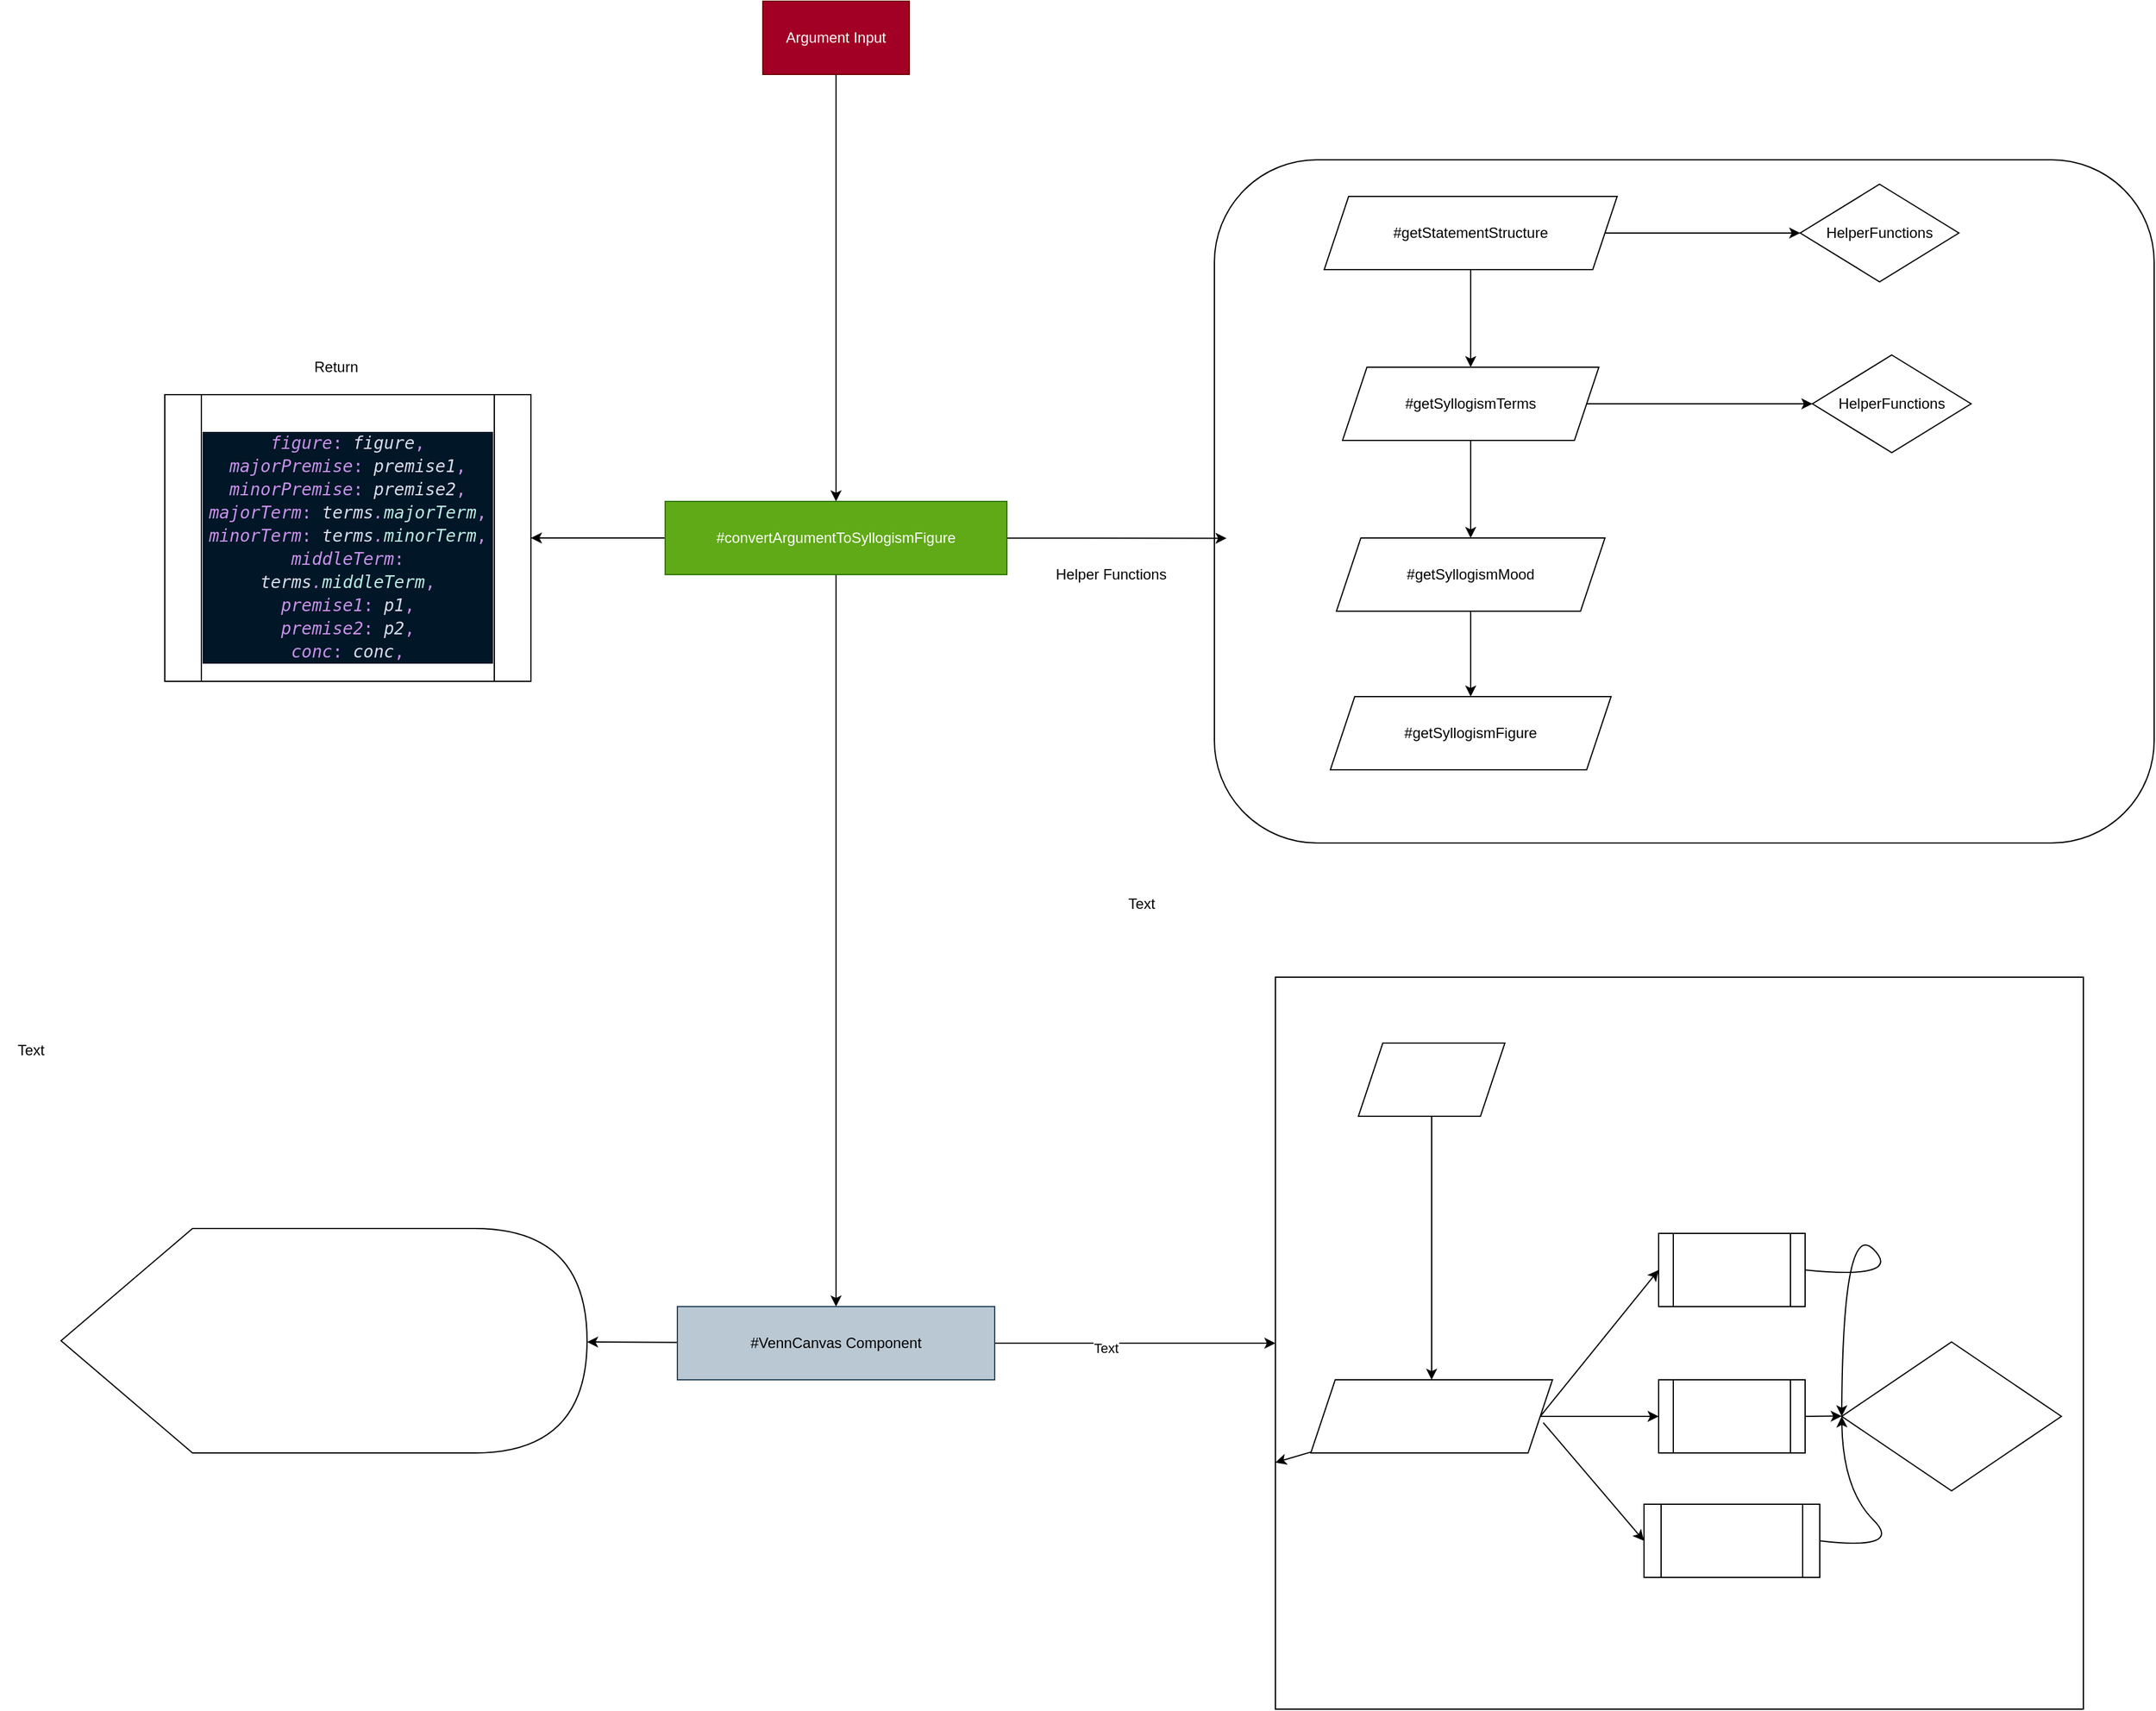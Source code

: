 <mxfile>
    <diagram id="rJmYQTVaA_wZ3OvtisEW" name="Page-1">
        <mxGraphModel dx="1581" dy="3351" grid="1" gridSize="23" guides="1" tooltips="1" connect="1" arrows="1" fold="1" page="1" pageScale="1" pageWidth="850" pageHeight="1100" math="0" shadow="0">
            <root>
                <mxCell id="0"/>
                <mxCell id="1" parent="0"/>
                <mxCell id="24" value="" style="rounded=1;whiteSpace=wrap;html=1;labelBackgroundColor=#FFFFFF;movable=1;resizable=1;rotatable=1;deletable=1;editable=1;connectable=1;" vertex="1" parent="1">
                    <mxGeometry x="710" y="-40" width="770" height="560" as="geometry"/>
                </mxCell>
                <mxCell id="4" value="" style="edgeStyle=none;html=1;" edge="1" parent="1" source="2" target="3">
                    <mxGeometry relative="1" as="geometry"/>
                </mxCell>
                <mxCell id="2" value="Argument Input" style="rounded=0;whiteSpace=wrap;html=1;fillColor=#a20025;fontColor=#ffffff;strokeColor=#6F0000;" vertex="1" parent="1">
                    <mxGeometry x="340" y="-170" width="120" height="60" as="geometry"/>
                </mxCell>
                <mxCell id="28" style="edgeStyle=none;html=1;entryX=0.013;entryY=0.554;entryDx=0;entryDy=0;entryPerimeter=0;" edge="1" parent="1" source="3" target="24">
                    <mxGeometry relative="1" as="geometry"/>
                </mxCell>
                <mxCell id="30" value="" style="edgeStyle=none;html=1;" edge="1" parent="1" source="3" target="29">
                    <mxGeometry relative="1" as="geometry"/>
                </mxCell>
                <mxCell id="38" style="edgeStyle=none;html=1;" edge="1" parent="1" source="3" target="36">
                    <mxGeometry relative="1" as="geometry"/>
                </mxCell>
                <mxCell id="3" value="#convertArgumentToSyllogismFigure&lt;br&gt;" style="rounded=0;whiteSpace=wrap;html=1;fillColor=#60a917;fontColor=#ffffff;strokeColor=#2D7600;" vertex="1" parent="1">
                    <mxGeometry x="260" y="240" width="280" height="60" as="geometry"/>
                </mxCell>
                <mxCell id="12" value="" style="edgeStyle=none;html=1;" edge="1" parent="1" source="6" target="11">
                    <mxGeometry relative="1" as="geometry"/>
                </mxCell>
                <mxCell id="16" value="" style="edgeStyle=none;html=1;" edge="1" parent="1" source="6" target="15">
                    <mxGeometry relative="1" as="geometry"/>
                </mxCell>
                <mxCell id="6" value="#getStatementStructure" style="shape=parallelogram;perimeter=parallelogramPerimeter;whiteSpace=wrap;html=1;fixedSize=1;rounded=0;" vertex="1" parent="1">
                    <mxGeometry x="800" y="-10" width="240" height="60" as="geometry"/>
                </mxCell>
                <mxCell id="8" value="Helper Functions" style="text;html=1;align=center;verticalAlign=middle;resizable=0;points=[];autosize=1;strokeColor=none;fillColor=none;" vertex="1" parent="1">
                    <mxGeometry x="570" y="285" width="110" height="30" as="geometry"/>
                </mxCell>
                <mxCell id="20" value="" style="edgeStyle=none;html=1;" edge="1" parent="1" source="11" target="19">
                    <mxGeometry relative="1" as="geometry"/>
                </mxCell>
                <mxCell id="11" value="#getSyllogismTerms" style="shape=parallelogram;perimeter=parallelogramPerimeter;whiteSpace=wrap;html=1;fixedSize=1;rounded=0;" vertex="1" parent="1">
                    <mxGeometry x="815" y="130" width="210" height="60" as="geometry"/>
                </mxCell>
                <mxCell id="15" value="HelperFunctions" style="rhombus;whiteSpace=wrap;html=1;rounded=0;" vertex="1" parent="1">
                    <mxGeometry x="1190" y="-20" width="130" height="80" as="geometry"/>
                </mxCell>
                <mxCell id="17" value="HelperFunctions" style="rhombus;whiteSpace=wrap;html=1;rounded=0;" vertex="1" parent="1">
                    <mxGeometry x="1200" y="120" width="130" height="80" as="geometry"/>
                </mxCell>
                <mxCell id="18" value="" style="edgeStyle=none;html=1;entryX=0;entryY=0.5;entryDx=0;entryDy=0;" edge="1" parent="1" source="11" target="17">
                    <mxGeometry relative="1" as="geometry">
                        <mxPoint x="490" y="559.58" as="sourcePoint"/>
                        <mxPoint x="680" y="559.58" as="targetPoint"/>
                    </mxGeometry>
                </mxCell>
                <mxCell id="22" value="" style="edgeStyle=none;html=1;" edge="1" parent="1" source="19" target="21">
                    <mxGeometry relative="1" as="geometry"/>
                </mxCell>
                <mxCell id="19" value="#getSyllogismMood" style="shape=parallelogram;perimeter=parallelogramPerimeter;whiteSpace=wrap;html=1;fixedSize=1;rounded=0;" vertex="1" parent="1">
                    <mxGeometry x="810" y="270" width="220" height="60" as="geometry"/>
                </mxCell>
                <mxCell id="21" value="#getSyllogismFigure" style="shape=parallelogram;perimeter=parallelogramPerimeter;whiteSpace=wrap;html=1;fixedSize=1;rounded=0;" vertex="1" parent="1">
                    <mxGeometry x="805" y="400" width="230" height="60" as="geometry"/>
                </mxCell>
                <mxCell id="29" value="&lt;br&gt;&lt;div style=&quot;color: rgb(214, 222, 235); background-color: rgb(1, 22, 39); font-family: &amp;quot;Droid Sans Mono&amp;quot;, &amp;quot;monospace&amp;quot;, monospace; font-size: 14px; line-height: 19px;&quot;&gt;&lt;div&gt;&lt;span style=&quot;color: #c792ea;font-style: italic;&quot;&gt;      figure&lt;/span&gt;&lt;span style=&quot;color: #c792ea;&quot;&gt;:&lt;/span&gt;&lt;span style=&quot;color: #c792ea;font-style: italic;&quot;&gt; &lt;/span&gt;&lt;span style=&quot;font-style: italic;&quot;&gt;figure&lt;/span&gt;&lt;span style=&quot;color: #c792ea;&quot;&gt;,&lt;/span&gt;&lt;/div&gt;&lt;div&gt;&lt;span style=&quot;color: #c792ea;font-style: italic;&quot;&gt;      majorPremise&lt;/span&gt;&lt;span style=&quot;color: #c792ea;&quot;&gt;:&lt;/span&gt;&lt;span style=&quot;color: #c792ea;font-style: italic;&quot;&gt; &lt;/span&gt;&lt;span style=&quot;font-style: italic;&quot;&gt;premise1&lt;/span&gt;&lt;span style=&quot;color: #c792ea;&quot;&gt;,&lt;/span&gt;&lt;/div&gt;&lt;div&gt;&lt;span style=&quot;color: #c792ea;font-style: italic;&quot;&gt;      minorPremise&lt;/span&gt;&lt;span style=&quot;color: #c792ea;&quot;&gt;:&lt;/span&gt;&lt;span style=&quot;color: #c792ea;font-style: italic;&quot;&gt; &lt;/span&gt;&lt;span style=&quot;font-style: italic;&quot;&gt;premise2&lt;/span&gt;&lt;span style=&quot;color: #c792ea;&quot;&gt;,&lt;/span&gt;&lt;/div&gt;&lt;div&gt;&lt;span style=&quot;color: #c792ea;font-style: italic;&quot;&gt;      majorTerm&lt;/span&gt;&lt;span style=&quot;color: #c792ea;&quot;&gt;:&lt;/span&gt;&lt;span style=&quot;color: #c792ea;font-style: italic;&quot;&gt; &lt;/span&gt;&lt;span style=&quot;font-style: italic;&quot;&gt;terms&lt;/span&gt;&lt;span style=&quot;color: #c792ea;font-style: italic;&quot;&gt;.&lt;/span&gt;&lt;span style=&quot;color: #baebe2;font-style: italic;&quot;&gt;majorTerm&lt;/span&gt;&lt;span style=&quot;color: #c792ea;&quot;&gt;,&lt;/span&gt;&lt;/div&gt;&lt;div&gt;&lt;span style=&quot;color: #c792ea;font-style: italic;&quot;&gt;      minorTerm&lt;/span&gt;&lt;span style=&quot;color: #c792ea;&quot;&gt;:&lt;/span&gt;&lt;span style=&quot;color: #c792ea;font-style: italic;&quot;&gt; &lt;/span&gt;&lt;span style=&quot;font-style: italic;&quot;&gt;terms&lt;/span&gt;&lt;span style=&quot;color: #c792ea;font-style: italic;&quot;&gt;.&lt;/span&gt;&lt;span style=&quot;color: #baebe2;font-style: italic;&quot;&gt;minorTerm&lt;/span&gt;&lt;span style=&quot;color: #c792ea;&quot;&gt;,&lt;/span&gt;&lt;/div&gt;&lt;div&gt;&lt;span style=&quot;color: #c792ea;font-style: italic;&quot;&gt;      middleTerm&lt;/span&gt;&lt;span style=&quot;color: #c792ea;&quot;&gt;:&lt;/span&gt;&lt;span style=&quot;color: #c792ea;font-style: italic;&quot;&gt; &lt;/span&gt;&lt;span style=&quot;font-style: italic;&quot;&gt;terms&lt;/span&gt;&lt;span style=&quot;color: #c792ea;font-style: italic;&quot;&gt;.&lt;/span&gt;&lt;span style=&quot;color: #baebe2;font-style: italic;&quot;&gt;middleTerm&lt;/span&gt;&lt;span style=&quot;color: #c792ea;&quot;&gt;,&lt;/span&gt;&lt;/div&gt;&lt;div&gt;&lt;span style=&quot;color: #c792ea;font-style: italic;&quot;&gt;      premise1&lt;/span&gt;&lt;span style=&quot;color: #c792ea;&quot;&gt;:&lt;/span&gt;&lt;span style=&quot;color: #c792ea;font-style: italic;&quot;&gt; &lt;/span&gt;&lt;span style=&quot;font-style: italic;&quot;&gt;p1&lt;/span&gt;&lt;span style=&quot;color: #c792ea;&quot;&gt;,&lt;/span&gt;&lt;/div&gt;&lt;div&gt;&lt;span style=&quot;color: #c792ea;font-style: italic;&quot;&gt;      premise2&lt;/span&gt;&lt;span style=&quot;color: #c792ea;&quot;&gt;:&lt;/span&gt;&lt;span style=&quot;color: #c792ea;font-style: italic;&quot;&gt; &lt;/span&gt;&lt;span style=&quot;font-style: italic;&quot;&gt;p2&lt;/span&gt;&lt;span style=&quot;color: #c792ea;&quot;&gt;,&lt;/span&gt;&lt;/div&gt;&lt;div&gt;&lt;span style=&quot;color: #c792ea;font-style: italic;&quot;&gt;      conc&lt;/span&gt;&lt;span style=&quot;color: #c792ea;&quot;&gt;:&lt;/span&gt;&lt;span style=&quot;color: #c792ea;font-style: italic;&quot;&gt; &lt;/span&gt;&lt;span style=&quot;font-style: italic;&quot;&gt;conc&lt;/span&gt;&lt;span style=&quot;color: #c792ea;&quot;&gt;,&lt;/span&gt;&lt;/div&gt;&lt;/div&gt;" style="shape=process;whiteSpace=wrap;html=1;backgroundOutline=1;labelBackgroundColor=none;fillColor=default;gradientColor=none;" vertex="1" parent="1">
                    <mxGeometry x="-150" y="152.5" width="300" height="235" as="geometry"/>
                </mxCell>
                <mxCell id="32" value="Return" style="text;html=1;align=center;verticalAlign=middle;resizable=0;points=[];autosize=1;strokeColor=none;fillColor=none;" vertex="1" parent="1">
                    <mxGeometry x="-40" y="115" width="60" height="30" as="geometry"/>
                </mxCell>
                <mxCell id="41" value="" style="edgeStyle=none;html=1;fontColor=#000000;" edge="1" parent="1" source="36" target="40">
                    <mxGeometry relative="1" as="geometry"/>
                </mxCell>
                <mxCell id="42" value="Text" style="edgeLabel;html=1;align=center;verticalAlign=middle;resizable=0;points=[];fontColor=#000000;" vertex="1" connectable="0" parent="41">
                    <mxGeometry x="-0.213" y="-4" relative="1" as="geometry">
                        <mxPoint as="offset"/>
                    </mxGeometry>
                </mxCell>
                <mxCell id="40" value="" style="whiteSpace=wrap;html=1;rounded=0;labelBackgroundColor=none;" vertex="1" parent="1">
                    <mxGeometry x="760" y="630" width="662" height="600" as="geometry"/>
                </mxCell>
                <mxCell id="68" value="" style="edgeStyle=none;html=1;fontColor=#ffffff;" edge="1" parent="1" source="36" target="67">
                    <mxGeometry relative="1" as="geometry"/>
                </mxCell>
                <object label="#VennCanvas Component" Component="" id="36">
                    <mxCell style="rounded=0;whiteSpace=wrap;html=1;labelBackgroundColor=none;fillColor=#bac8d3;strokeColor=#23445d;fontColor=#000000;" vertex="1" parent="1">
                        <mxGeometry x="270" y="900" width="260" height="60" as="geometry"/>
                    </mxCell>
                </object>
                <mxCell id="43" value="Text" style="text;html=1;align=center;verticalAlign=middle;resizable=0;points=[];autosize=1;strokeColor=none;fillColor=none;fontColor=#000000;" vertex="1" parent="1">
                    <mxGeometry x="625" y="555" width="50" height="30" as="geometry"/>
                </mxCell>
                <mxCell id="44" value="Text" style="text;html=1;align=center;verticalAlign=middle;resizable=0;points=[];autosize=1;strokeColor=none;fillColor=none;fontColor=#000000;" vertex="1" parent="1">
                    <mxGeometry x="-285" y="675" width="50" height="30" as="geometry"/>
                </mxCell>
                <mxCell id="51" value="" style="edgeStyle=none;html=1;fontColor=#FFFFFF;" edge="1" parent="1" source="46" target="50">
                    <mxGeometry relative="1" as="geometry"/>
                </mxCell>
                <mxCell id="46" value="&lt;font color=&quot;#ffffff&quot;&gt;#drawCircles&lt;br&gt;&lt;/font&gt;" style="shape=parallelogram;perimeter=parallelogramPerimeter;whiteSpace=wrap;html=1;fixedSize=1;labelBackgroundColor=none;fontColor=#000000;fillColor=default;gradientColor=none;" vertex="1" parent="1">
                    <mxGeometry x="828" y="684" width="120" height="60" as="geometry"/>
                </mxCell>
                <mxCell id="55" style="edgeStyle=none;html=1;exitX=1;exitY=0.5;exitDx=0;exitDy=0;entryX=0;entryY=0.5;entryDx=0;entryDy=0;fontColor=#ffffff;" edge="1" parent="1" source="50" target="54">
                    <mxGeometry relative="1" as="geometry"/>
                </mxCell>
                <mxCell id="56" style="edgeStyle=none;html=1;fontColor=#ffffff;" edge="1" parent="1" source="50" target="40">
                    <mxGeometry relative="1" as="geometry"/>
                </mxCell>
                <mxCell id="58" value="" style="edgeStyle=none;html=1;fontColor=#ffffff;" edge="1" parent="1" source="50" target="57">
                    <mxGeometry relative="1" as="geometry"/>
                </mxCell>
                <mxCell id="60" style="edgeStyle=none;html=1;entryX=0;entryY=0.5;entryDx=0;entryDy=0;fontColor=#ffffff;exitX=0.962;exitY=0.586;exitDx=0;exitDy=0;exitPerimeter=0;" edge="1" parent="1" source="50" target="59">
                    <mxGeometry relative="1" as="geometry"/>
                </mxCell>
                <mxCell id="50" value="#getCirclesRelation" style="shape=parallelogram;perimeter=parallelogramPerimeter;whiteSpace=wrap;html=1;fixedSize=1;fontColor=#ffffff;labelBackgroundColor=none;gradientColor=none;" vertex="1" parent="1">
                    <mxGeometry x="789" y="960" width="198" height="60" as="geometry"/>
                </mxCell>
                <mxCell id="54" value="#fillFirstCircle" style="shape=process;whiteSpace=wrap;html=1;backgroundOutline=1;labelBackgroundColor=none;fontColor=#ffffff;fillColor=default;gradientColor=none;" vertex="1" parent="1">
                    <mxGeometry x="1074" y="840" width="120" height="60" as="geometry"/>
                </mxCell>
                <mxCell id="65" style="edgeStyle=none;html=1;exitX=1;exitY=0.5;exitDx=0;exitDy=0;fontColor=#ffffff;" edge="1" parent="1" source="57">
                    <mxGeometry relative="1" as="geometry">
                        <mxPoint x="1224" y="989.75" as="targetPoint"/>
                    </mxGeometry>
                </mxCell>
                <mxCell id="57" value="#fillSecondCircle" style="shape=process;whiteSpace=wrap;html=1;backgroundOutline=1;fontColor=#ffffff;labelBackgroundColor=none;gradientColor=none;" vertex="1" parent="1">
                    <mxGeometry x="1074" y="960" width="120" height="60" as="geometry"/>
                </mxCell>
                <mxCell id="59" value="#fillLeftIntersection" style="shape=process;whiteSpace=wrap;html=1;backgroundOutline=1;labelBackgroundColor=none;fontColor=#ffffff;fillColor=default;gradientColor=none;" vertex="1" parent="1">
                    <mxGeometry x="1062" y="1062" width="144" height="60" as="geometry"/>
                </mxCell>
                <mxCell id="61" value="#fillCirclesHelperFunction&lt;br&gt;" style="rhombus;whiteSpace=wrap;html=1;labelBackgroundColor=none;fontColor=#ffffff;fillColor=default;gradientColor=none;" vertex="1" parent="1">
                    <mxGeometry x="1224" y="929" width="180" height="122" as="geometry"/>
                </mxCell>
                <mxCell id="63" value="" style="curved=1;endArrow=classic;html=1;fontColor=#ffffff;exitX=1;exitY=0.5;exitDx=0;exitDy=0;entryX=0;entryY=0.5;entryDx=0;entryDy=0;" edge="1" parent="1" source="54" target="61">
                    <mxGeometry width="50" height="50" relative="1" as="geometry">
                        <mxPoint x="1225" y="878" as="sourcePoint"/>
                        <mxPoint x="1275" y="828" as="targetPoint"/>
                        <Array as="points">
                            <mxPoint x="1275" y="878"/>
                            <mxPoint x="1225" y="828"/>
                        </Array>
                    </mxGeometry>
                </mxCell>
                <mxCell id="66" value="" style="curved=1;endArrow=classic;html=1;fontColor=#ffffff;exitX=1;exitY=0.5;exitDx=0;exitDy=0;entryX=0;entryY=0.5;entryDx=0;entryDy=0;" edge="1" parent="1" source="59" target="61">
                    <mxGeometry width="50" height="50" relative="1" as="geometry">
                        <mxPoint x="1224" y="1100" as="sourcePoint"/>
                        <mxPoint x="1275" y="1050" as="targetPoint"/>
                        <Array as="points">
                            <mxPoint x="1275" y="1100"/>
                            <mxPoint x="1225" y="1050"/>
                        </Array>
                    </mxGeometry>
                </mxCell>
                <mxCell id="67" value="Three Intersecting Circles, with the shaded and fill parts" style="shape=display;whiteSpace=wrap;html=1;labelBackgroundColor=none;fontColor=#ffffff;fillColor=default;gradientColor=none;" vertex="1" parent="1">
                    <mxGeometry x="-235" y="836" width="431" height="184" as="geometry"/>
                </mxCell>
            </root>
        </mxGraphModel>
    </diagram>
</mxfile>